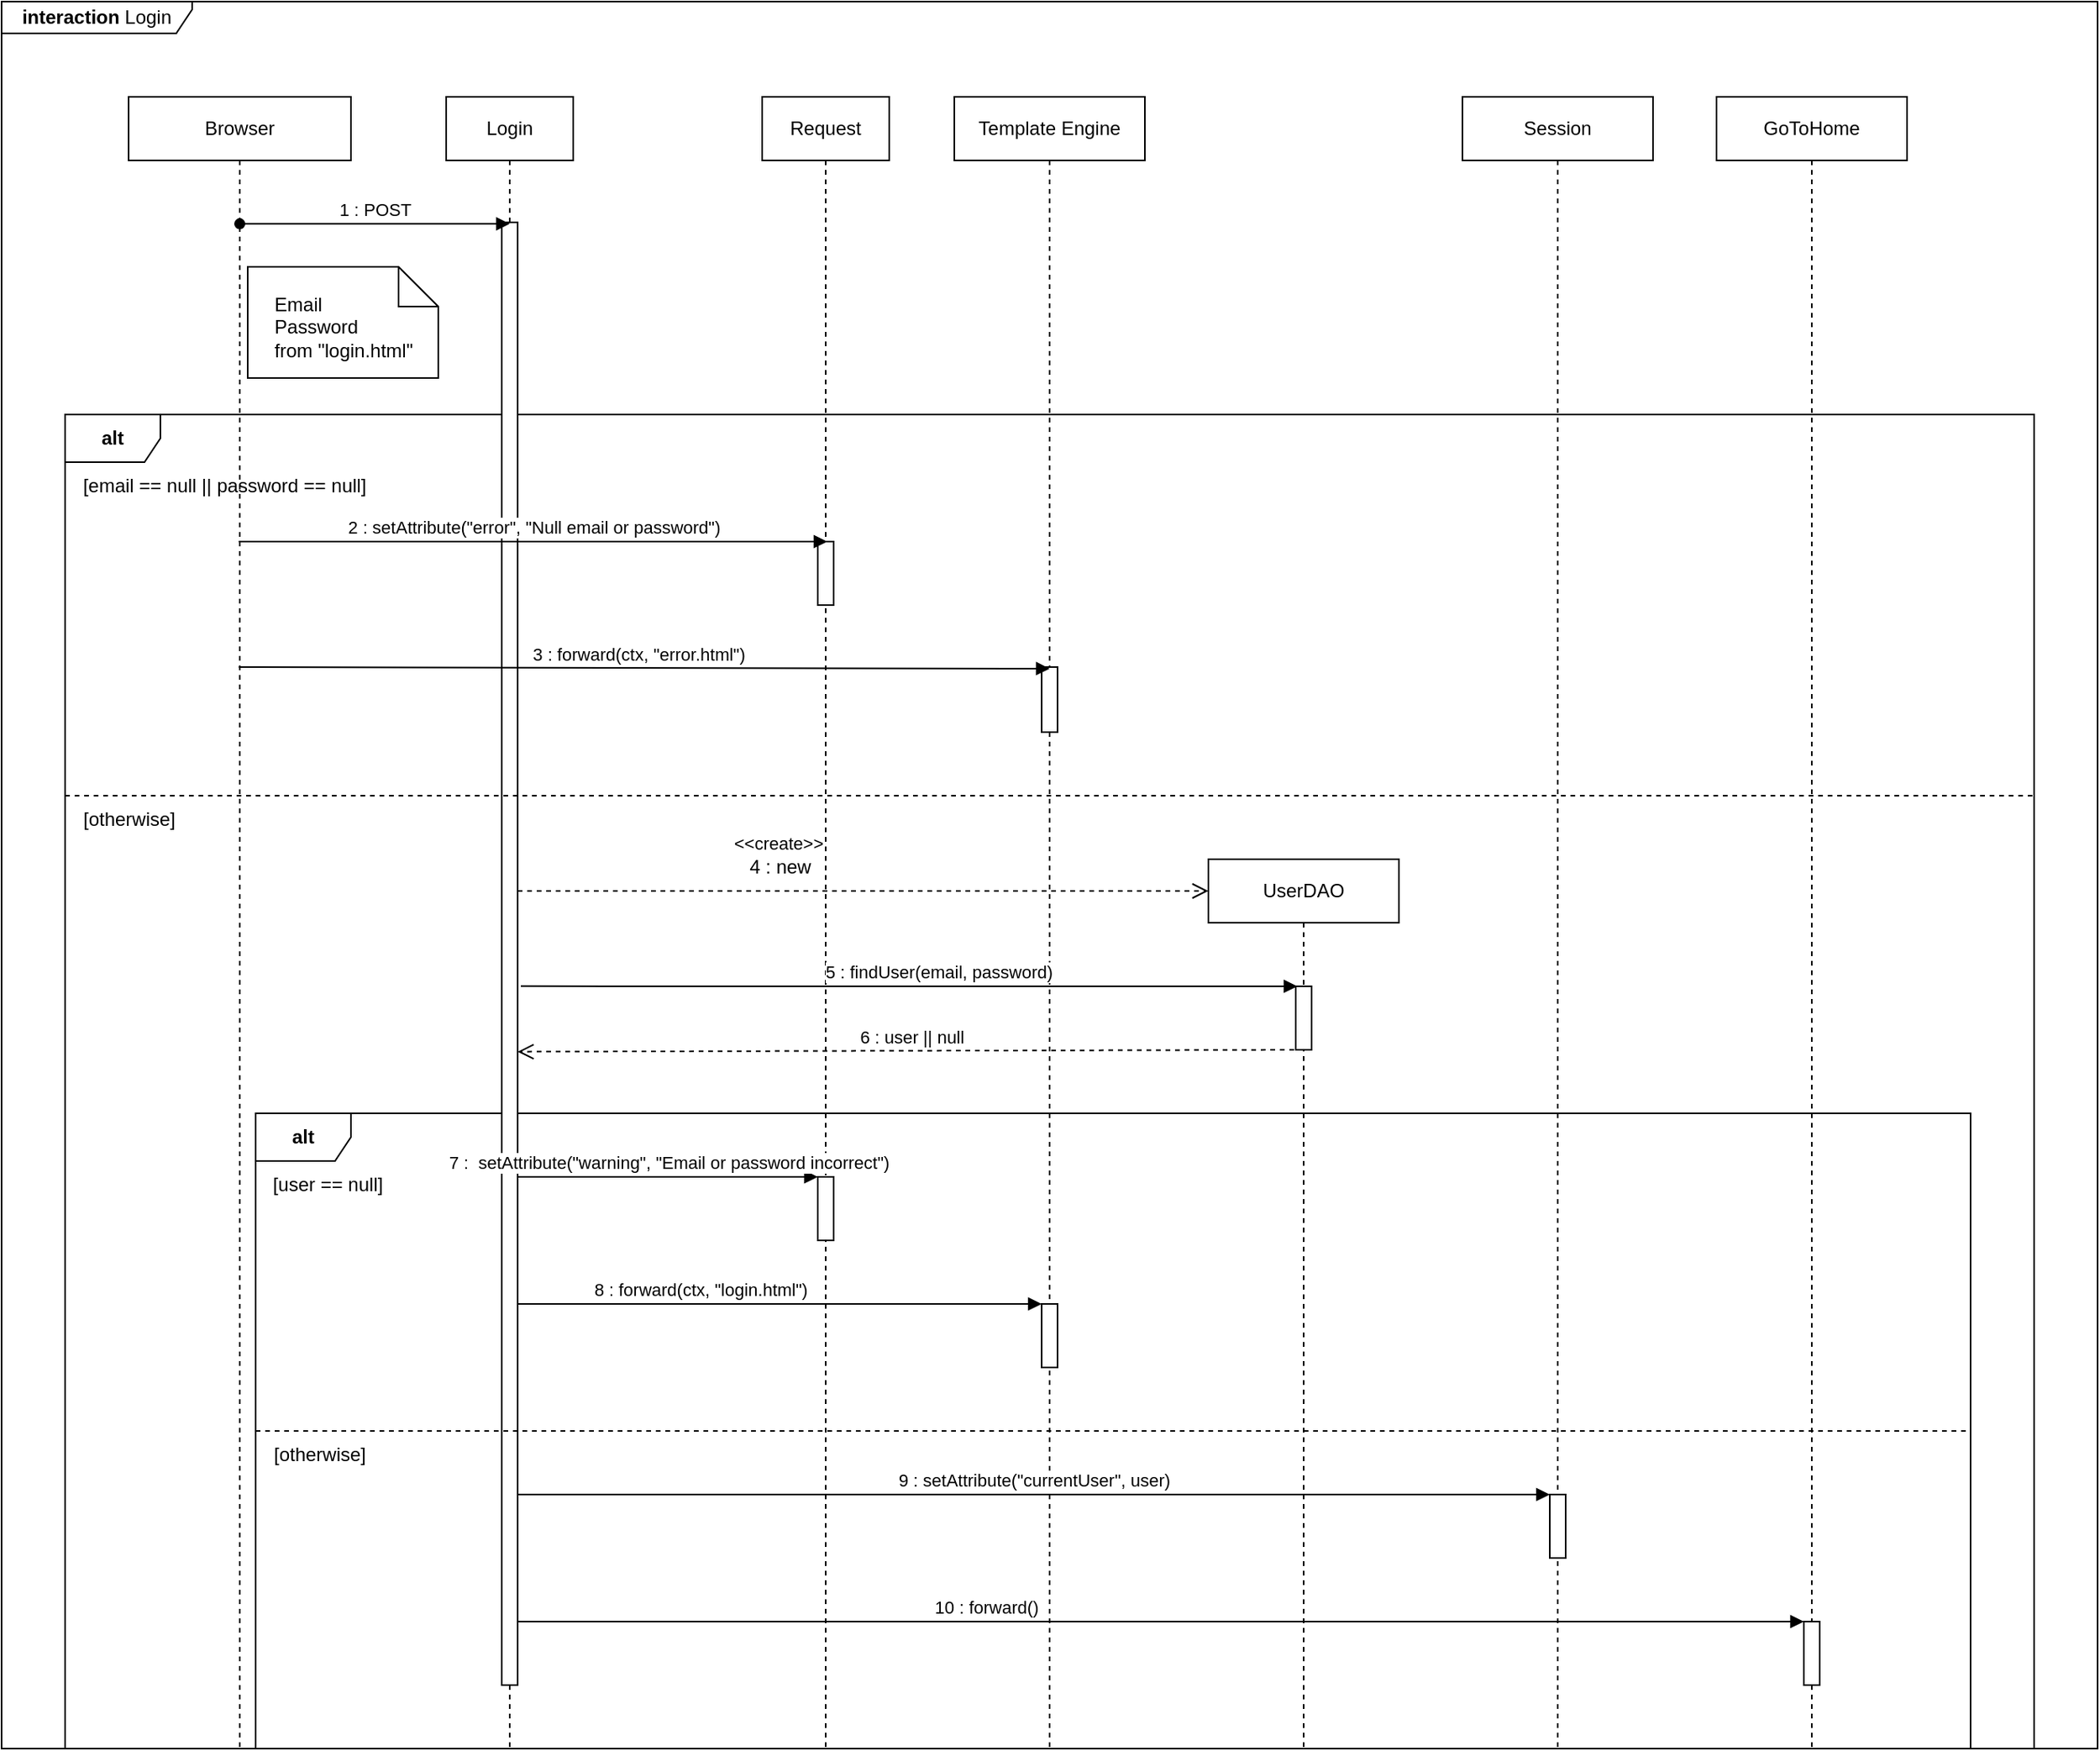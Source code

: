 <mxfile version="20.2.7" type="device"><diagram id="0jts5KO4fV1Sj5lG4siq" name="Page-1"><mxGraphModel dx="1562" dy="1007" grid="1" gridSize="10" guides="1" tooltips="1" connect="1" arrows="1" fold="1" page="1" pageScale="1" pageWidth="2336" pageHeight="1654" math="0" shadow="0"><root><mxCell id="0"/><mxCell id="1" parent="0"/><mxCell id="9B_a7Uq_j3kQMqnT-Xn2-1" value="&lt;b&gt;interaction &lt;/b&gt;Login" style="shape=umlFrame;whiteSpace=wrap;html=1;width=120;height=20;" vertex="1" parent="1"><mxGeometry x="80" y="100" width="1320" height="1100" as="geometry"/></mxCell><mxCell id="9B_a7Uq_j3kQMqnT-Xn2-20" value="&lt;b&gt;alt&lt;/b&gt;" style="shape=umlFrame;whiteSpace=wrap;html=1;" vertex="1" parent="1"><mxGeometry x="120" y="360" width="1240" height="840" as="geometry"/></mxCell><mxCell id="9B_a7Uq_j3kQMqnT-Xn2-40" value="&lt;b&gt;alt&lt;/b&gt;" style="shape=umlFrame;whiteSpace=wrap;html=1;" vertex="1" parent="1"><mxGeometry x="240" y="800" width="1080" height="400" as="geometry"/></mxCell><mxCell id="9B_a7Uq_j3kQMqnT-Xn2-2" value="Browser" style="shape=umlLifeline;perimeter=lifelinePerimeter;whiteSpace=wrap;html=1;container=1;collapsible=0;recursiveResize=0;outlineConnect=0;" vertex="1" parent="1"><mxGeometry x="160" y="160" width="140" height="1040" as="geometry"/></mxCell><mxCell id="9B_a7Uq_j3kQMqnT-Xn2-21" value="[email == null || password == null]" style="text;html=1;align=center;verticalAlign=middle;resizable=0;points=[];autosize=1;strokeColor=none;fillColor=none;" vertex="1" parent="9B_a7Uq_j3kQMqnT-Xn2-2"><mxGeometry x="-40" y="230" width="200" height="30" as="geometry"/></mxCell><mxCell id="9B_a7Uq_j3kQMqnT-Xn2-3" value="Login" style="shape=umlLifeline;perimeter=lifelinePerimeter;whiteSpace=wrap;html=1;container=1;collapsible=0;recursiveResize=0;outlineConnect=0;size=40;" vertex="1" parent="1"><mxGeometry x="360" y="160" width="80" height="1040" as="geometry"/></mxCell><mxCell id="9B_a7Uq_j3kQMqnT-Xn2-15" value="" style="html=1;points=[];perimeter=orthogonalPerimeter;" vertex="1" parent="9B_a7Uq_j3kQMqnT-Xn2-3"><mxGeometry x="35" y="79" width="10" height="921" as="geometry"/></mxCell><mxCell id="9B_a7Uq_j3kQMqnT-Xn2-4" value="Request" style="shape=umlLifeline;perimeter=lifelinePerimeter;whiteSpace=wrap;html=1;container=1;collapsible=0;recursiveResize=0;outlineConnect=0;size=40;" vertex="1" parent="1"><mxGeometry x="559" y="160" width="80" height="1040" as="geometry"/></mxCell><mxCell id="9B_a7Uq_j3kQMqnT-Xn2-26" value="" style="html=1;points=[];perimeter=orthogonalPerimeter;" vertex="1" parent="9B_a7Uq_j3kQMqnT-Xn2-4"><mxGeometry x="35" y="280" width="10" height="40" as="geometry"/></mxCell><mxCell id="9B_a7Uq_j3kQMqnT-Xn2-5" value="Template Engine" style="shape=umlLifeline;perimeter=lifelinePerimeter;whiteSpace=wrap;html=1;container=1;collapsible=0;recursiveResize=0;outlineConnect=0;size=40;" vertex="1" parent="1"><mxGeometry x="680" y="160" width="120" height="1040" as="geometry"/></mxCell><mxCell id="9B_a7Uq_j3kQMqnT-Xn2-29" value="" style="html=1;points=[];perimeter=orthogonalPerimeter;" vertex="1" parent="9B_a7Uq_j3kQMqnT-Xn2-5"><mxGeometry x="55" y="359" width="10" height="41" as="geometry"/></mxCell><mxCell id="9B_a7Uq_j3kQMqnT-Xn2-31" value="" style="endArrow=none;dashed=1;html=1;rounded=0;exitX=0;exitY=0;exitDx=0;exitDy=0;exitPerimeter=0;" edge="1" parent="9B_a7Uq_j3kQMqnT-Xn2-5" source="9B_a7Uq_j3kQMqnT-Xn2-32"><mxGeometry width="50" height="50" relative="1" as="geometry"><mxPoint x="-600" y="440" as="sourcePoint"/><mxPoint x="680" y="440" as="targetPoint"/></mxGeometry></mxCell><mxCell id="9B_a7Uq_j3kQMqnT-Xn2-44" value="" style="html=1;points=[];perimeter=orthogonalPerimeter;" vertex="1" parent="9B_a7Uq_j3kQMqnT-Xn2-5"><mxGeometry x="55" y="760" width="10" height="40" as="geometry"/></mxCell><mxCell id="9B_a7Uq_j3kQMqnT-Xn2-6" value="Session" style="shape=umlLifeline;perimeter=lifelinePerimeter;whiteSpace=wrap;html=1;container=1;collapsible=0;recursiveResize=0;outlineConnect=0;size=40;" vertex="1" parent="1"><mxGeometry x="1000" y="160" width="120" height="1040" as="geometry"/></mxCell><mxCell id="9B_a7Uq_j3kQMqnT-Xn2-47" value="" style="html=1;points=[];perimeter=orthogonalPerimeter;" vertex="1" parent="9B_a7Uq_j3kQMqnT-Xn2-6"><mxGeometry x="55" y="880" width="10" height="40" as="geometry"/></mxCell><mxCell id="9B_a7Uq_j3kQMqnT-Xn2-7" value="GoToHome" style="shape=umlLifeline;perimeter=lifelinePerimeter;whiteSpace=wrap;html=1;container=1;collapsible=0;recursiveResize=0;outlineConnect=0;size=40;" vertex="1" parent="1"><mxGeometry x="1160" y="160" width="120" height="1040" as="geometry"/></mxCell><mxCell id="9B_a7Uq_j3kQMqnT-Xn2-51" value="" style="html=1;points=[];perimeter=orthogonalPerimeter;" vertex="1" parent="9B_a7Uq_j3kQMqnT-Xn2-7"><mxGeometry x="55" y="960" width="10" height="40" as="geometry"/></mxCell><mxCell id="9B_a7Uq_j3kQMqnT-Xn2-12" value="" style="shape=note2;boundedLbl=1;whiteSpace=wrap;html=1;size=25;verticalAlign=top;align=center;" vertex="1" parent="1"><mxGeometry x="235" y="267" width="120" height="70" as="geometry"/></mxCell><mxCell id="9B_a7Uq_j3kQMqnT-Xn2-13" value="&lt;div style=&quot;text-align: left;&quot;&gt;Email&lt;/div&gt;&lt;div style=&quot;text-align: left;&quot;&gt;Password&lt;/div&gt;&lt;div style=&quot;text-align: left;&quot;&gt;from &quot;login.html&quot;&lt;/div&gt;" style="text;html=1;align=center;verticalAlign=middle;resizable=0;points=[];autosize=1;strokeColor=none;fillColor=none;" vertex="1" parent="1"><mxGeometry x="240" y="275" width="110" height="60" as="geometry"/></mxCell><mxCell id="9B_a7Uq_j3kQMqnT-Xn2-16" value="1 : POST" style="html=1;verticalAlign=bottom;endArrow=block;rounded=0;entryX=0.5;entryY=0.001;entryDx=0;entryDy=0;entryPerimeter=0;startArrow=oval;startFill=1;" edge="1" parent="1" source="9B_a7Uq_j3kQMqnT-Xn2-2" target="9B_a7Uq_j3kQMqnT-Xn2-15"><mxGeometry width="80" relative="1" as="geometry"><mxPoint x="670" y="600" as="sourcePoint"/><mxPoint x="750" y="600" as="targetPoint"/></mxGeometry></mxCell><mxCell id="9B_a7Uq_j3kQMqnT-Xn2-27" value="2 : setAttribute(&quot;error&quot;, &quot;Null email or password&quot;)" style="html=1;verticalAlign=bottom;startArrow=none;endArrow=block;startSize=8;rounded=0;startFill=0;" edge="1" parent="1"><mxGeometry relative="1" as="geometry"><mxPoint x="229.324" y="440" as="sourcePoint"/><mxPoint x="600" y="440" as="targetPoint"/></mxGeometry></mxCell><mxCell id="9B_a7Uq_j3kQMqnT-Xn2-28" value="3 : forward(ctx, &quot;error.html&quot;)" style="html=1;verticalAlign=bottom;endArrow=block;rounded=0;" edge="1" parent="1"><mxGeometry x="-0.015" y="-1" width="80" relative="1" as="geometry"><mxPoint x="229.324" y="519" as="sourcePoint"/><mxPoint x="740" y="520" as="targetPoint"/><mxPoint as="offset"/></mxGeometry></mxCell><mxCell id="9B_a7Uq_j3kQMqnT-Xn2-32" value="[otherwise]" style="text;html=1;align=center;verticalAlign=middle;resizable=0;points=[];autosize=1;strokeColor=none;fillColor=none;" vertex="1" parent="1"><mxGeometry x="120" y="600" width="80" height="30" as="geometry"/></mxCell><mxCell id="9B_a7Uq_j3kQMqnT-Xn2-33" value="UserDAO" style="shape=umlLifeline;perimeter=lifelinePerimeter;whiteSpace=wrap;html=1;container=1;collapsible=0;recursiveResize=0;outlineConnect=0;size=40;" vertex="1" parent="1"><mxGeometry x="840" y="640" width="120" height="560" as="geometry"/></mxCell><mxCell id="9B_a7Uq_j3kQMqnT-Xn2-36" value="" style="html=1;points=[];perimeter=orthogonalPerimeter;" vertex="1" parent="9B_a7Uq_j3kQMqnT-Xn2-33"><mxGeometry x="55" y="80" width="10" height="40" as="geometry"/></mxCell><mxCell id="9B_a7Uq_j3kQMqnT-Xn2-34" value="&amp;lt;&amp;lt;create&amp;gt;&amp;gt;" style="endArrow=open;startArrow=none;endFill=0;startFill=0;endSize=8;html=1;verticalAlign=bottom;dashed=1;labelBackgroundColor=none;rounded=0;" edge="1" parent="1" source="9B_a7Uq_j3kQMqnT-Xn2-15"><mxGeometry x="-0.247" y="21" width="160" relative="1" as="geometry"><mxPoint x="410" y="660" as="sourcePoint"/><mxPoint x="840" y="660" as="targetPoint"/><mxPoint as="offset"/></mxGeometry></mxCell><mxCell id="9B_a7Uq_j3kQMqnT-Xn2-35" value="4 : new" style="text;html=1;align=center;verticalAlign=middle;resizable=0;points=[];autosize=1;strokeColor=none;fillColor=none;" vertex="1" parent="1"><mxGeometry x="540" y="630" width="60" height="30" as="geometry"/></mxCell><mxCell id="9B_a7Uq_j3kQMqnT-Xn2-37" value="5 : findUser(email, password)" style="html=1;verticalAlign=bottom;startArrow=none;endArrow=block;startSize=8;rounded=0;exitX=1.1;exitY=0.608;exitDx=0;exitDy=0;exitPerimeter=0;startFill=0;" edge="1" parent="1"><mxGeometry x="0.076" relative="1" as="geometry"><mxPoint x="407" y="719.928" as="sourcePoint"/><mxPoint x="896" y="720" as="targetPoint"/><mxPoint as="offset"/></mxGeometry></mxCell><mxCell id="9B_a7Uq_j3kQMqnT-Xn2-38" value="6 : user || null" style="html=1;verticalAlign=bottom;endArrow=open;dashed=1;endSize=8;rounded=0;entryX=1;entryY=0.567;entryDx=0;entryDy=0;entryPerimeter=0;" edge="1" parent="1" target="9B_a7Uq_j3kQMqnT-Xn2-15"><mxGeometry relative="1" as="geometry"><mxPoint x="900" y="760" as="sourcePoint"/><mxPoint x="410" y="760" as="targetPoint"/></mxGeometry></mxCell><mxCell id="9B_a7Uq_j3kQMqnT-Xn2-41" value="[user == null]" style="text;html=1;align=center;verticalAlign=middle;resizable=0;points=[];autosize=1;strokeColor=none;fillColor=none;" vertex="1" parent="1"><mxGeometry x="240" y="830" width="90" height="30" as="geometry"/></mxCell><mxCell id="9B_a7Uq_j3kQMqnT-Xn2-42" value="" style="html=1;points=[];perimeter=orthogonalPerimeter;" vertex="1" parent="1"><mxGeometry x="594" y="840" width="10" height="40" as="geometry"/></mxCell><mxCell id="9B_a7Uq_j3kQMqnT-Xn2-43" value="7 : &amp;nbsp;setAttribute(&quot;warning&quot;, &quot;Email or password incorrect&quot;)" style="html=1;verticalAlign=bottom;startArrow=none;endArrow=block;startSize=8;rounded=0;startFill=0;" edge="1" target="9B_a7Uq_j3kQMqnT-Xn2-42" parent="1" source="9B_a7Uq_j3kQMqnT-Xn2-15"><mxGeometry relative="1" as="geometry"><mxPoint x="534" y="840" as="sourcePoint"/></mxGeometry></mxCell><mxCell id="9B_a7Uq_j3kQMqnT-Xn2-45" value="8 : forward(ctx, &quot;login.html&quot;)" style="html=1;verticalAlign=bottom;startArrow=none;endArrow=block;startSize=8;rounded=0;startFill=0;" edge="1" target="9B_a7Uq_j3kQMqnT-Xn2-44" parent="1" source="9B_a7Uq_j3kQMqnT-Xn2-15"><mxGeometry x="-0.303" relative="1" as="geometry"><mxPoint x="675" y="920" as="sourcePoint"/><mxPoint as="offset"/></mxGeometry></mxCell><mxCell id="9B_a7Uq_j3kQMqnT-Xn2-46" value="" style="endArrow=none;dashed=1;html=1;rounded=0;exitX=0;exitY=0;exitDx=0;exitDy=0;exitPerimeter=0;" edge="1" parent="1"><mxGeometry width="50" height="50" relative="1" as="geometry"><mxPoint x="240" y="1000" as="sourcePoint"/><mxPoint x="1320" y="1000" as="targetPoint"/></mxGeometry></mxCell><mxCell id="9B_a7Uq_j3kQMqnT-Xn2-48" value="9 : setAttribute(&quot;currentUser&quot;, user)" style="html=1;verticalAlign=bottom;startArrow=none;endArrow=block;startSize=8;rounded=0;startFill=0;" edge="1" target="9B_a7Uq_j3kQMqnT-Xn2-47" parent="1" source="9B_a7Uq_j3kQMqnT-Xn2-15"><mxGeometry relative="1" as="geometry"><mxPoint x="995" y="1040" as="sourcePoint"/></mxGeometry></mxCell><mxCell id="9B_a7Uq_j3kQMqnT-Xn2-52" value="10 : forward()" style="html=1;verticalAlign=bottom;startArrow=none;endArrow=block;startSize=8;rounded=0;startFill=0;" edge="1" target="9B_a7Uq_j3kQMqnT-Xn2-51" parent="1" source="9B_a7Uq_j3kQMqnT-Xn2-15"><mxGeometry x="-0.272" relative="1" as="geometry"><mxPoint x="1155" y="1120" as="sourcePoint"/><mxPoint as="offset"/></mxGeometry></mxCell><mxCell id="9B_a7Uq_j3kQMqnT-Xn2-53" value="[otherwise]" style="text;html=1;align=center;verticalAlign=middle;resizable=0;points=[];autosize=1;strokeColor=none;fillColor=none;" vertex="1" parent="1"><mxGeometry x="240" y="1000" width="80" height="30" as="geometry"/></mxCell></root></mxGraphModel></diagram></mxfile>
